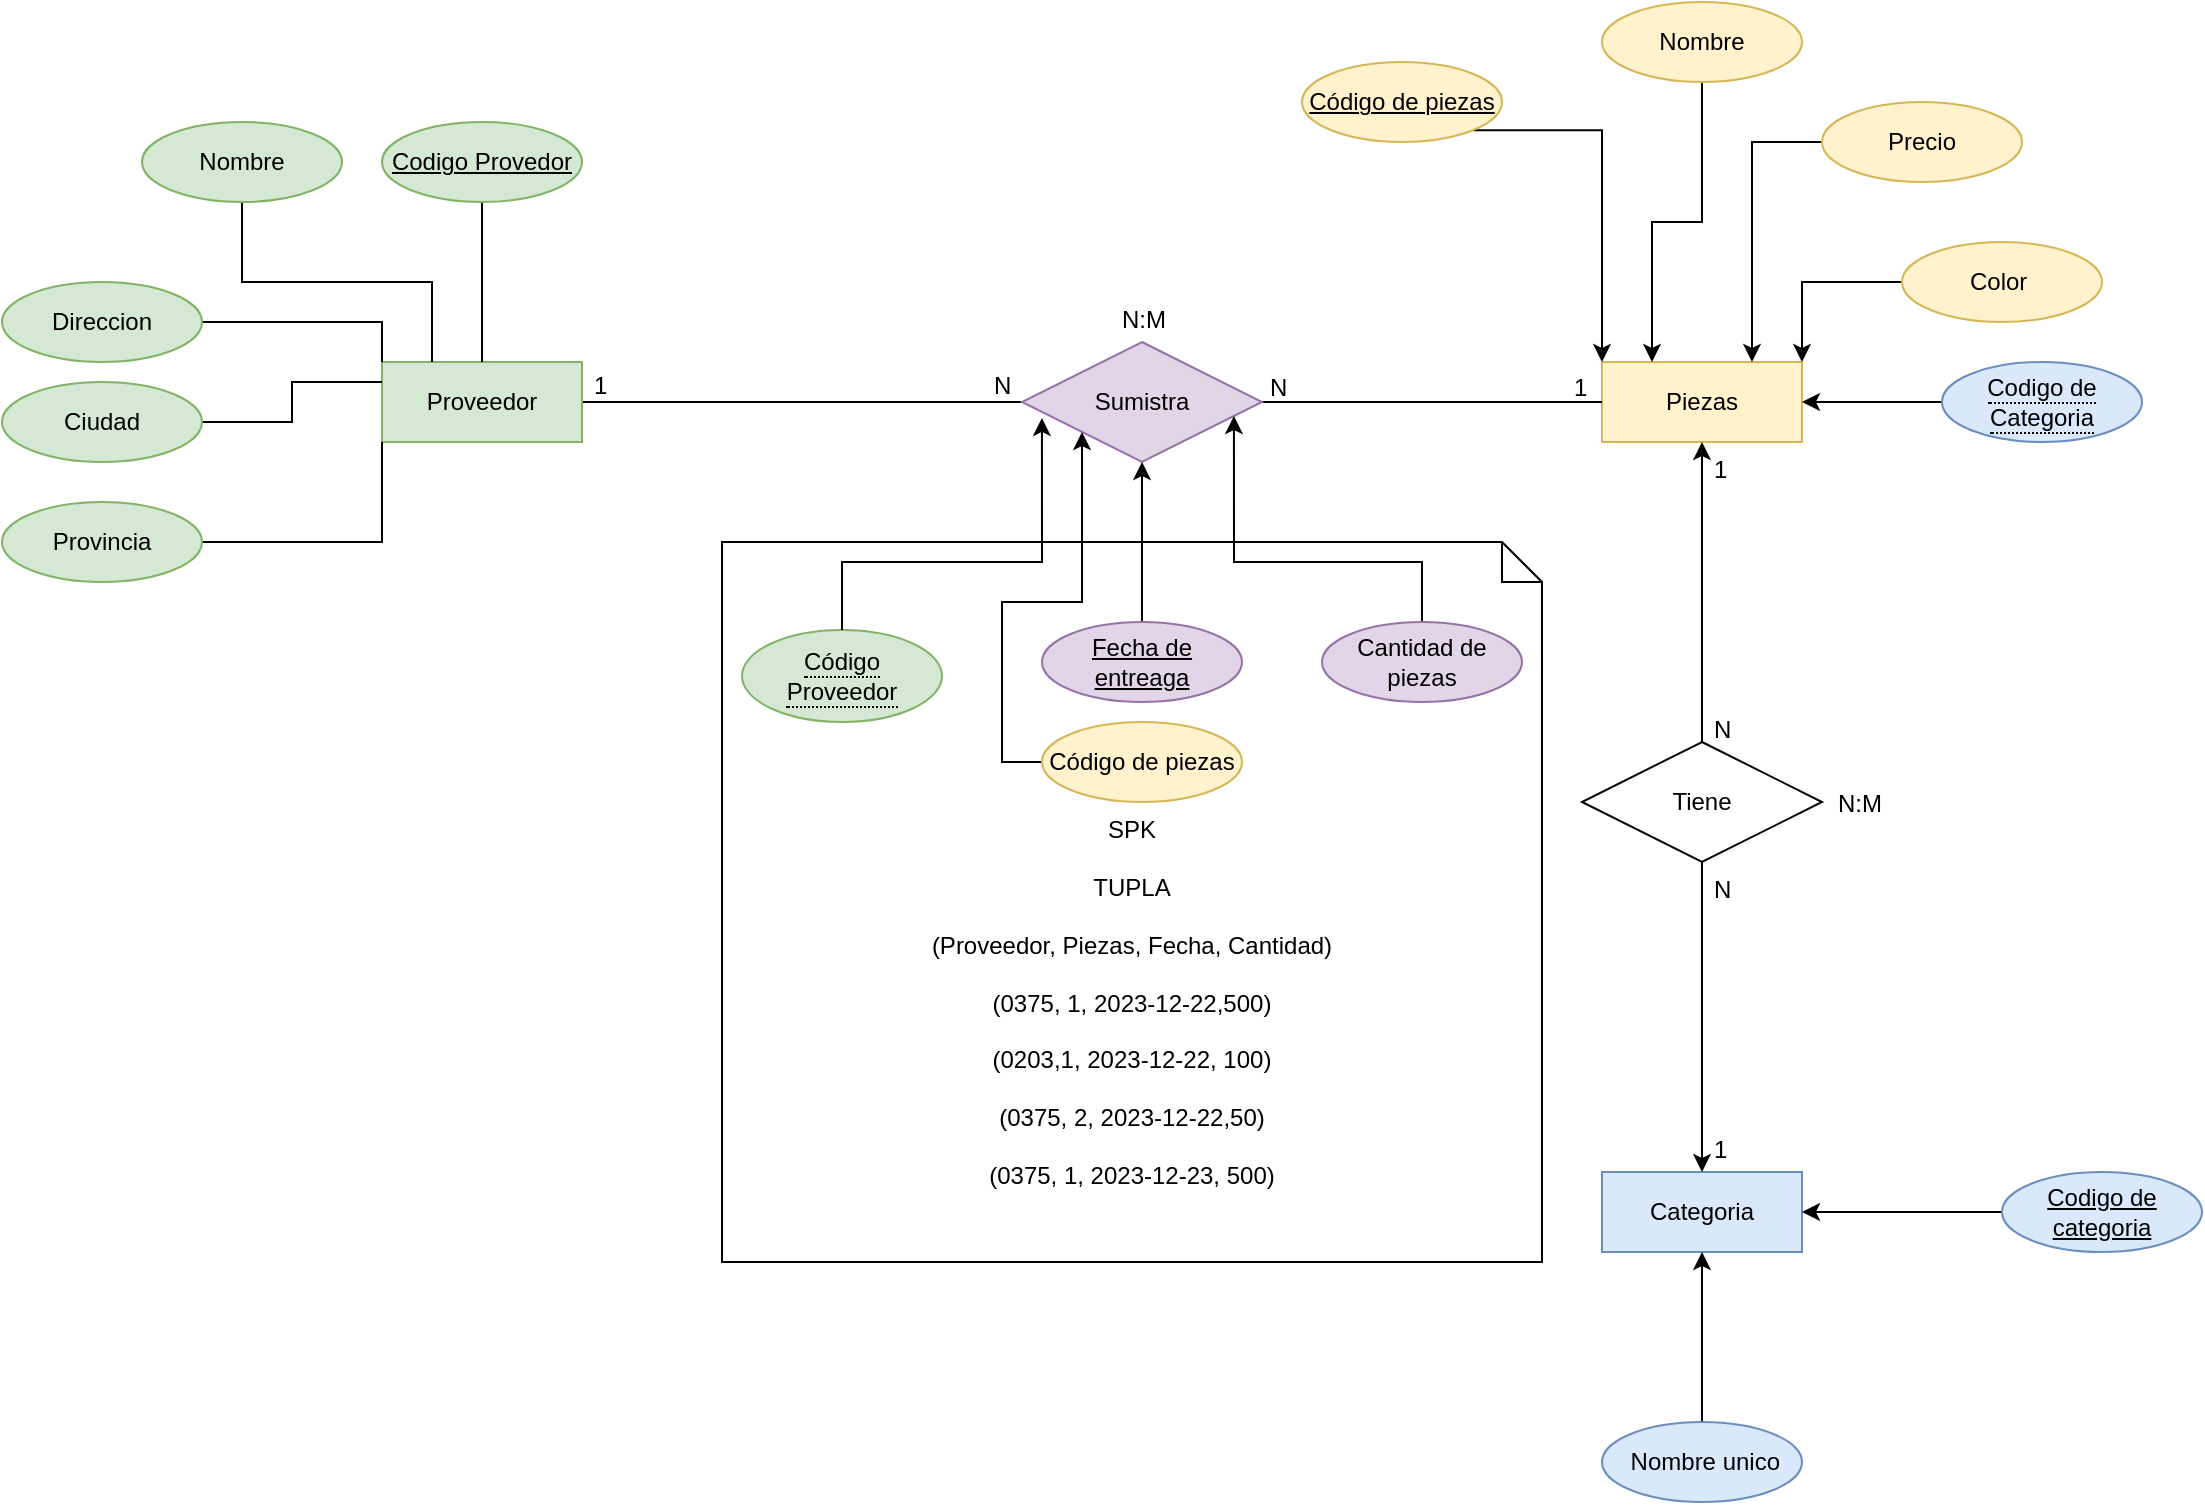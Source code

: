 <mxfile version="22.1.11" type="github">
  <diagram name="Página-1" id="_gbSHQ8x5TelWGNGBJQi">
    <mxGraphModel dx="2441" dy="925" grid="1" gridSize="10" guides="1" tooltips="1" connect="1" arrows="1" fold="1" page="1" pageScale="1" pageWidth="827" pageHeight="1169" math="0" shadow="0">
      <root>
        <mxCell id="0" />
        <mxCell id="1" parent="0" />
        <mxCell id="fnqIAoHRDX1Rki5cf-1k-7" value="&lt;br&gt;&lt;br&gt;&lt;br&gt;&lt;br&gt;&lt;br&gt;&lt;br&gt;&lt;br&gt;SPK&lt;br&gt;&lt;br&gt;TUPLA&lt;br&gt;&lt;br&gt;(Proveedor, Piezas, Fecha, Cantidad)&lt;br&gt;&lt;br&gt;(0375, 1, 2023-12-22,500)&lt;br&gt;&lt;br&gt;(0203,1, 2023-12-22, 100)&lt;br&gt;&lt;br&gt;(0375, 2, 2023-12-22,50)&lt;br&gt;&lt;br&gt;(0375, 1, 2023-12-23, 500)" style="shape=note;size=20;whiteSpace=wrap;html=1;" parent="1" vertex="1">
          <mxGeometry x="-210" y="360" width="410" height="360" as="geometry" />
        </mxCell>
        <mxCell id="vDU0Y8dokldhxelXJ6Cu-15" style="edgeStyle=orthogonalEdgeStyle;rounded=0;orthogonalLoop=1;jettySize=auto;html=1;entryX=0;entryY=0.5;entryDx=0;entryDy=0;endArrow=none;endFill=0;" parent="1" source="vDU0Y8dokldhxelXJ6Cu-1" target="vDU0Y8dokldhxelXJ6Cu-14" edge="1">
          <mxGeometry relative="1" as="geometry" />
        </mxCell>
        <mxCell id="vDU0Y8dokldhxelXJ6Cu-1" value="Proveedor" style="whiteSpace=wrap;html=1;align=center;fillColor=#d5e8d4;strokeColor=#82b366;" parent="1" vertex="1">
          <mxGeometry x="-380" y="270" width="100" height="40" as="geometry" />
        </mxCell>
        <mxCell id="vDU0Y8dokldhxelXJ6Cu-12" style="edgeStyle=orthogonalEdgeStyle;rounded=0;orthogonalLoop=1;jettySize=auto;html=1;entryX=0;entryY=1;entryDx=0;entryDy=0;endArrow=none;endFill=0;" parent="1" source="vDU0Y8dokldhxelXJ6Cu-3" target="vDU0Y8dokldhxelXJ6Cu-1" edge="1">
          <mxGeometry relative="1" as="geometry" />
        </mxCell>
        <mxCell id="vDU0Y8dokldhxelXJ6Cu-3" value="Provincia" style="ellipse;whiteSpace=wrap;html=1;align=center;fillColor=#d5e8d4;strokeColor=#82b366;" parent="1" vertex="1">
          <mxGeometry x="-570" y="340" width="100" height="40" as="geometry" />
        </mxCell>
        <mxCell id="vDU0Y8dokldhxelXJ6Cu-11" style="edgeStyle=orthogonalEdgeStyle;rounded=0;orthogonalLoop=1;jettySize=auto;html=1;entryX=0;entryY=0.25;entryDx=0;entryDy=0;endArrow=none;endFill=0;" parent="1" source="vDU0Y8dokldhxelXJ6Cu-4" target="vDU0Y8dokldhxelXJ6Cu-1" edge="1">
          <mxGeometry relative="1" as="geometry" />
        </mxCell>
        <mxCell id="vDU0Y8dokldhxelXJ6Cu-4" value="Ciudad" style="ellipse;whiteSpace=wrap;html=1;align=center;fillColor=#d5e8d4;strokeColor=#82b366;" parent="1" vertex="1">
          <mxGeometry x="-570" y="280" width="100" height="40" as="geometry" />
        </mxCell>
        <mxCell id="vDU0Y8dokldhxelXJ6Cu-10" style="edgeStyle=orthogonalEdgeStyle;rounded=0;orthogonalLoop=1;jettySize=auto;html=1;entryX=0;entryY=0;entryDx=0;entryDy=0;endArrow=none;endFill=0;" parent="1" source="vDU0Y8dokldhxelXJ6Cu-5" target="vDU0Y8dokldhxelXJ6Cu-1" edge="1">
          <mxGeometry relative="1" as="geometry" />
        </mxCell>
        <mxCell id="vDU0Y8dokldhxelXJ6Cu-5" value="Direccion" style="ellipse;whiteSpace=wrap;html=1;align=center;fillColor=#d5e8d4;strokeColor=#82b366;" parent="1" vertex="1">
          <mxGeometry x="-570" y="230" width="100" height="40" as="geometry" />
        </mxCell>
        <mxCell id="vDU0Y8dokldhxelXJ6Cu-9" style="edgeStyle=orthogonalEdgeStyle;rounded=0;orthogonalLoop=1;jettySize=auto;html=1;entryX=0.25;entryY=0;entryDx=0;entryDy=0;exitX=0.5;exitY=1;exitDx=0;exitDy=0;endArrow=none;endFill=0;" parent="1" source="vDU0Y8dokldhxelXJ6Cu-6" target="vDU0Y8dokldhxelXJ6Cu-1" edge="1">
          <mxGeometry relative="1" as="geometry" />
        </mxCell>
        <mxCell id="vDU0Y8dokldhxelXJ6Cu-6" value="Nombre" style="ellipse;whiteSpace=wrap;html=1;align=center;fillColor=#d5e8d4;strokeColor=#82b366;" parent="1" vertex="1">
          <mxGeometry x="-500" y="150" width="100" height="40" as="geometry" />
        </mxCell>
        <mxCell id="vDU0Y8dokldhxelXJ6Cu-8" style="edgeStyle=orthogonalEdgeStyle;rounded=0;orthogonalLoop=1;jettySize=auto;html=1;entryX=0.5;entryY=0;entryDx=0;entryDy=0;endArrow=none;endFill=0;" parent="1" source="vDU0Y8dokldhxelXJ6Cu-7" target="vDU0Y8dokldhxelXJ6Cu-1" edge="1">
          <mxGeometry relative="1" as="geometry" />
        </mxCell>
        <mxCell id="vDU0Y8dokldhxelXJ6Cu-7" value="Codigo Provedor" style="ellipse;whiteSpace=wrap;html=1;align=center;fontStyle=4;fillColor=#d5e8d4;strokeColor=#82b366;" parent="1" vertex="1">
          <mxGeometry x="-380" y="150" width="100" height="40" as="geometry" />
        </mxCell>
        <mxCell id="vDU0Y8dokldhxelXJ6Cu-13" value="Piezas" style="whiteSpace=wrap;html=1;align=center;fillColor=#fff2cc;strokeColor=#d6b656;" parent="1" vertex="1">
          <mxGeometry x="230" y="270" width="100" height="40" as="geometry" />
        </mxCell>
        <mxCell id="vDU0Y8dokldhxelXJ6Cu-16" style="edgeStyle=orthogonalEdgeStyle;rounded=0;orthogonalLoop=1;jettySize=auto;html=1;entryX=0;entryY=0.5;entryDx=0;entryDy=0;endArrow=none;endFill=0;" parent="1" source="vDU0Y8dokldhxelXJ6Cu-14" target="vDU0Y8dokldhxelXJ6Cu-13" edge="1">
          <mxGeometry relative="1" as="geometry" />
        </mxCell>
        <mxCell id="vDU0Y8dokldhxelXJ6Cu-14" value="Sumistra" style="shape=rhombus;perimeter=rhombusPerimeter;whiteSpace=wrap;html=1;align=center;fillColor=#e1d5e7;strokeColor=#9673a6;" parent="1" vertex="1">
          <mxGeometry x="-60" y="260" width="120" height="60" as="geometry" />
        </mxCell>
        <mxCell id="eWbO8krfrckoawIh4puS-21" value="" style="edgeStyle=orthogonalEdgeStyle;rounded=0;orthogonalLoop=1;jettySize=auto;html=1;" edge="1" parent="1" source="fnqIAoHRDX1Rki5cf-1k-3" target="vDU0Y8dokldhxelXJ6Cu-14">
          <mxGeometry relative="1" as="geometry" />
        </mxCell>
        <mxCell id="fnqIAoHRDX1Rki5cf-1k-3" value="Fecha de entreaga" style="ellipse;whiteSpace=wrap;html=1;align=center;fontStyle=4;fillColor=#e1d5e7;strokeColor=#9673a6;" parent="1" vertex="1">
          <mxGeometry x="-50" y="400" width="100" height="40" as="geometry" />
        </mxCell>
        <mxCell id="eWbO8krfrckoawIh4puS-15" style="edgeStyle=orthogonalEdgeStyle;rounded=0;orthogonalLoop=1;jettySize=auto;html=1;exitX=1;exitY=1;exitDx=0;exitDy=0;entryX=0;entryY=0;entryDx=0;entryDy=0;" edge="1" parent="1" source="fnqIAoHRDX1Rki5cf-1k-8" target="vDU0Y8dokldhxelXJ6Cu-13">
          <mxGeometry relative="1" as="geometry" />
        </mxCell>
        <mxCell id="fnqIAoHRDX1Rki5cf-1k-8" value="Código de piezas" style="ellipse;whiteSpace=wrap;html=1;align=center;fontStyle=4;fillColor=#fff2cc;strokeColor=#d6b656;" parent="1" vertex="1">
          <mxGeometry x="80" y="120" width="100" height="40" as="geometry" />
        </mxCell>
        <mxCell id="eWbO8krfrckoawIh4puS-17" style="edgeStyle=orthogonalEdgeStyle;rounded=0;orthogonalLoop=1;jettySize=auto;html=1;entryX=0.75;entryY=0;entryDx=0;entryDy=0;" edge="1" parent="1" source="fnqIAoHRDX1Rki5cf-1k-13" target="vDU0Y8dokldhxelXJ6Cu-13">
          <mxGeometry relative="1" as="geometry" />
        </mxCell>
        <mxCell id="fnqIAoHRDX1Rki5cf-1k-13" value="Precio" style="ellipse;whiteSpace=wrap;html=1;align=center;fillColor=#fff2cc;strokeColor=#d6b656;" parent="1" vertex="1">
          <mxGeometry x="340" y="140" width="100" height="40" as="geometry" />
        </mxCell>
        <mxCell id="eWbO8krfrckoawIh4puS-18" value="" style="edgeStyle=orthogonalEdgeStyle;rounded=0;orthogonalLoop=1;jettySize=auto;html=1;entryX=1;entryY=0;entryDx=0;entryDy=0;" edge="1" parent="1" source="fnqIAoHRDX1Rki5cf-1k-14" target="vDU0Y8dokldhxelXJ6Cu-13">
          <mxGeometry relative="1" as="geometry" />
        </mxCell>
        <mxCell id="fnqIAoHRDX1Rki5cf-1k-14" value="Color&amp;nbsp;" style="ellipse;whiteSpace=wrap;html=1;align=center;fillColor=#fff2cc;strokeColor=#d6b656;" parent="1" vertex="1">
          <mxGeometry x="380" y="210" width="100" height="40" as="geometry" />
        </mxCell>
        <mxCell id="eWbO8krfrckoawIh4puS-16" style="edgeStyle=orthogonalEdgeStyle;rounded=0;orthogonalLoop=1;jettySize=auto;html=1;entryX=0.25;entryY=0;entryDx=0;entryDy=0;" edge="1" parent="1" source="fnqIAoHRDX1Rki5cf-1k-15" target="vDU0Y8dokldhxelXJ6Cu-13">
          <mxGeometry relative="1" as="geometry" />
        </mxCell>
        <mxCell id="fnqIAoHRDX1Rki5cf-1k-15" value="Nombre" style="ellipse;whiteSpace=wrap;html=1;align=center;fillColor=#fff2cc;strokeColor=#d6b656;" parent="1" vertex="1">
          <mxGeometry x="230" y="90" width="100" height="40" as="geometry" />
        </mxCell>
        <mxCell id="eWbO8krfrckoawIh4puS-1" value="&lt;span style=&quot;border-bottom: 1px dotted&quot;&gt;Código &lt;br&gt;Proveedor&lt;/span&gt;" style="ellipse;whiteSpace=wrap;html=1;align=center;fillColor=#d5e8d4;strokeColor=#82b366;" vertex="1" parent="1">
          <mxGeometry x="-200" y="404" width="100" height="46" as="geometry" />
        </mxCell>
        <mxCell id="eWbO8krfrckoawIh4puS-4" value="Categoria" style="whiteSpace=wrap;html=1;align=center;fillColor=#dae8fc;strokeColor=#6c8ebf;" vertex="1" parent="1">
          <mxGeometry x="230" y="675" width="100" height="40" as="geometry" />
        </mxCell>
        <mxCell id="eWbO8krfrckoawIh4puS-6" style="edgeStyle=orthogonalEdgeStyle;rounded=0;orthogonalLoop=1;jettySize=auto;html=1;entryX=0.5;entryY=0;entryDx=0;entryDy=0;" edge="1" parent="1" source="eWbO8krfrckoawIh4puS-5" target="eWbO8krfrckoawIh4puS-4">
          <mxGeometry relative="1" as="geometry" />
        </mxCell>
        <mxCell id="eWbO8krfrckoawIh4puS-7" style="edgeStyle=orthogonalEdgeStyle;rounded=0;orthogonalLoop=1;jettySize=auto;html=1;entryX=0.5;entryY=1;entryDx=0;entryDy=0;" edge="1" parent="1" source="eWbO8krfrckoawIh4puS-5" target="vDU0Y8dokldhxelXJ6Cu-13">
          <mxGeometry relative="1" as="geometry" />
        </mxCell>
        <mxCell id="eWbO8krfrckoawIh4puS-5" value="Tiene" style="shape=rhombus;perimeter=rhombusPerimeter;whiteSpace=wrap;html=1;align=center;" vertex="1" parent="1">
          <mxGeometry x="220" y="460" width="120" height="60" as="geometry" />
        </mxCell>
        <mxCell id="eWbO8krfrckoawIh4puS-9" style="edgeStyle=orthogonalEdgeStyle;rounded=0;orthogonalLoop=1;jettySize=auto;html=1;entryX=1;entryY=0.5;entryDx=0;entryDy=0;" edge="1" parent="1" source="eWbO8krfrckoawIh4puS-8" target="eWbO8krfrckoawIh4puS-4">
          <mxGeometry relative="1" as="geometry" />
        </mxCell>
        <mxCell id="eWbO8krfrckoawIh4puS-8" value="Codigo de categoria" style="ellipse;whiteSpace=wrap;html=1;align=center;fontStyle=4;fillColor=#dae8fc;strokeColor=#6c8ebf;" vertex="1" parent="1">
          <mxGeometry x="430" y="675" width="100" height="40" as="geometry" />
        </mxCell>
        <mxCell id="eWbO8krfrckoawIh4puS-22" value="" style="edgeStyle=orthogonalEdgeStyle;rounded=0;orthogonalLoop=1;jettySize=auto;html=1;entryX=0.883;entryY=0.617;entryDx=0;entryDy=0;entryPerimeter=0;" edge="1" parent="1" source="eWbO8krfrckoawIh4puS-10" target="vDU0Y8dokldhxelXJ6Cu-14">
          <mxGeometry relative="1" as="geometry">
            <Array as="points">
              <mxPoint x="140" y="370" />
              <mxPoint x="46" y="370" />
            </Array>
          </mxGeometry>
        </mxCell>
        <mxCell id="eWbO8krfrckoawIh4puS-10" value="Cantidad de piezas" style="ellipse;whiteSpace=wrap;html=1;align=center;fillColor=#e1d5e7;strokeColor=#9673a6;" vertex="1" parent="1">
          <mxGeometry x="90" y="400" width="100" height="40" as="geometry" />
        </mxCell>
        <mxCell id="eWbO8krfrckoawIh4puS-14" value="" style="edgeStyle=orthogonalEdgeStyle;rounded=0;orthogonalLoop=1;jettySize=auto;html=1;" edge="1" parent="1" source="eWbO8krfrckoawIh4puS-13" target="eWbO8krfrckoawIh4puS-4">
          <mxGeometry relative="1" as="geometry" />
        </mxCell>
        <mxCell id="eWbO8krfrckoawIh4puS-13" value="&amp;nbsp;Nombre unico" style="ellipse;whiteSpace=wrap;html=1;align=center;fillColor=#dae8fc;strokeColor=#6c8ebf;" vertex="1" parent="1">
          <mxGeometry x="230" y="800" width="100" height="40" as="geometry" />
        </mxCell>
        <mxCell id="eWbO8krfrckoawIh4puS-24" style="edgeStyle=orthogonalEdgeStyle;rounded=0;orthogonalLoop=1;jettySize=auto;html=1;entryX=0;entryY=1;entryDx=0;entryDy=0;exitX=0;exitY=0.5;exitDx=0;exitDy=0;" edge="1" parent="1" source="eWbO8krfrckoawIh4puS-20" target="vDU0Y8dokldhxelXJ6Cu-14">
          <mxGeometry relative="1" as="geometry">
            <Array as="points">
              <mxPoint x="-70" y="470" />
              <mxPoint x="-70" y="390" />
              <mxPoint x="-30" y="390" />
            </Array>
          </mxGeometry>
        </mxCell>
        <mxCell id="eWbO8krfrckoawIh4puS-20" value="Código de piezas" style="ellipse;whiteSpace=wrap;html=1;align=center;fillColor=#fff2cc;strokeColor=#d6b656;" vertex="1" parent="1">
          <mxGeometry x="-50" y="450" width="100" height="40" as="geometry" />
        </mxCell>
        <mxCell id="eWbO8krfrckoawIh4puS-25" value="1" style="text;strokeColor=none;fillColor=none;spacingLeft=4;spacingRight=4;overflow=hidden;rotatable=0;points=[[0,0.5],[1,0.5]];portConstraint=eastwest;fontSize=12;whiteSpace=wrap;html=1;" vertex="1" parent="1">
          <mxGeometry x="280" y="650" width="40" height="30" as="geometry" />
        </mxCell>
        <mxCell id="eWbO8krfrckoawIh4puS-26" value="N" style="text;strokeColor=none;fillColor=none;spacingLeft=4;spacingRight=4;overflow=hidden;rotatable=0;points=[[0,0.5],[1,0.5]];portConstraint=eastwest;fontSize=12;whiteSpace=wrap;html=1;" vertex="1" parent="1">
          <mxGeometry x="280" y="520" width="40" height="30" as="geometry" />
        </mxCell>
        <mxCell id="eWbO8krfrckoawIh4puS-27" value="N" style="text;strokeColor=none;fillColor=none;spacingLeft=4;spacingRight=4;overflow=hidden;rotatable=0;points=[[0,0.5],[1,0.5]];portConstraint=eastwest;fontSize=12;whiteSpace=wrap;html=1;" vertex="1" parent="1">
          <mxGeometry x="280" y="440" width="40" height="30" as="geometry" />
        </mxCell>
        <mxCell id="eWbO8krfrckoawIh4puS-28" value="1" style="text;strokeColor=none;fillColor=none;spacingLeft=4;spacingRight=4;overflow=hidden;rotatable=0;points=[[0,0.5],[1,0.5]];portConstraint=eastwest;fontSize=12;whiteSpace=wrap;html=1;" vertex="1" parent="1">
          <mxGeometry x="280" y="310" width="40" height="30" as="geometry" />
        </mxCell>
        <mxCell id="eWbO8krfrckoawIh4puS-29" value="N:M" style="text;strokeColor=none;fillColor=none;spacingLeft=4;spacingRight=4;overflow=hidden;rotatable=0;points=[[0,0.5],[1,0.5]];portConstraint=eastwest;fontSize=12;whiteSpace=wrap;html=1;" vertex="1" parent="1">
          <mxGeometry x="342" y="477" width="40" height="30" as="geometry" />
        </mxCell>
        <mxCell id="eWbO8krfrckoawIh4puS-30" value="1" style="text;strokeColor=none;fillColor=none;spacingLeft=4;spacingRight=4;overflow=hidden;rotatable=0;points=[[0,0.5],[1,0.5]];portConstraint=eastwest;fontSize=12;whiteSpace=wrap;html=1;" vertex="1" parent="1">
          <mxGeometry x="-280" y="268" width="40" height="30" as="geometry" />
        </mxCell>
        <mxCell id="eWbO8krfrckoawIh4puS-31" value="N" style="text;strokeColor=none;fillColor=none;spacingLeft=4;spacingRight=4;overflow=hidden;rotatable=0;points=[[0,0.5],[1,0.5]];portConstraint=eastwest;fontSize=12;whiteSpace=wrap;html=1;" vertex="1" parent="1">
          <mxGeometry x="-80" y="268" width="40" height="30" as="geometry" />
        </mxCell>
        <mxCell id="eWbO8krfrckoawIh4puS-32" value="1" style="text;strokeColor=none;fillColor=none;spacingLeft=4;spacingRight=4;overflow=hidden;rotatable=0;points=[[0,0.5],[1,0.5]];portConstraint=eastwest;fontSize=12;whiteSpace=wrap;html=1;" vertex="1" parent="1">
          <mxGeometry x="210" y="269" width="40" height="30" as="geometry" />
        </mxCell>
        <mxCell id="eWbO8krfrckoawIh4puS-33" value="N" style="text;strokeColor=none;fillColor=none;spacingLeft=4;spacingRight=4;overflow=hidden;rotatable=0;points=[[0,0.5],[1,0.5]];portConstraint=eastwest;fontSize=12;whiteSpace=wrap;html=1;" vertex="1" parent="1">
          <mxGeometry x="58" y="269" width="40" height="30" as="geometry" />
        </mxCell>
        <mxCell id="eWbO8krfrckoawIh4puS-34" value="N:M" style="text;strokeColor=none;fillColor=none;spacingLeft=4;spacingRight=4;overflow=hidden;rotatable=0;points=[[0,0.5],[1,0.5]];portConstraint=eastwest;fontSize=12;whiteSpace=wrap;html=1;" vertex="1" parent="1">
          <mxGeometry x="-16" y="235" width="40" height="30" as="geometry" />
        </mxCell>
        <mxCell id="eWbO8krfrckoawIh4puS-35" style="edgeStyle=orthogonalEdgeStyle;rounded=0;orthogonalLoop=1;jettySize=auto;html=1;exitX=0.5;exitY=0;exitDx=0;exitDy=0;entryX=0.083;entryY=0.633;entryDx=0;entryDy=0;entryPerimeter=0;" edge="1" parent="1" source="eWbO8krfrckoawIh4puS-1" target="vDU0Y8dokldhxelXJ6Cu-14">
          <mxGeometry relative="1" as="geometry">
            <Array as="points">
              <mxPoint x="-150" y="370" />
              <mxPoint x="-50" y="370" />
            </Array>
          </mxGeometry>
        </mxCell>
        <mxCell id="eWbO8krfrckoawIh4puS-37" style="edgeStyle=orthogonalEdgeStyle;rounded=0;orthogonalLoop=1;jettySize=auto;html=1;entryX=1;entryY=0.5;entryDx=0;entryDy=0;" edge="1" parent="1" source="eWbO8krfrckoawIh4puS-36" target="vDU0Y8dokldhxelXJ6Cu-13">
          <mxGeometry relative="1" as="geometry" />
        </mxCell>
        <mxCell id="eWbO8krfrckoawIh4puS-36" value="&lt;span style=&quot;border-bottom: 1px dotted&quot;&gt;Codigo de Categoria&lt;/span&gt;" style="ellipse;whiteSpace=wrap;html=1;align=center;fillColor=#dae8fc;strokeColor=#6c8ebf;" vertex="1" parent="1">
          <mxGeometry x="400" y="270" width="100" height="40" as="geometry" />
        </mxCell>
      </root>
    </mxGraphModel>
  </diagram>
</mxfile>
